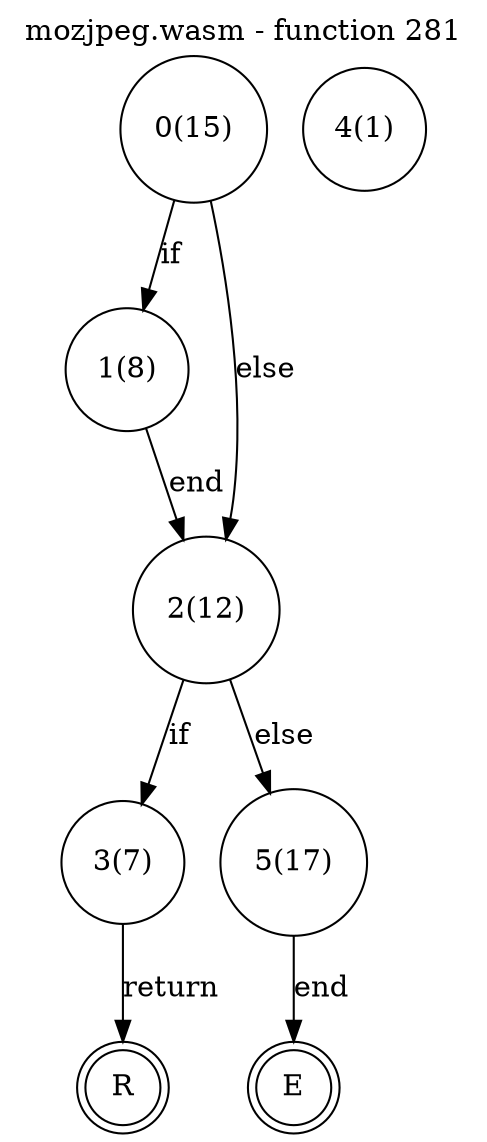 digraph finite_state_machine {
    label = "mozjpeg.wasm - function 281"
    labelloc =  t
    labelfontsize = 16
    labelfontcolor = black
    labelfontname = "Helvetica"
    node [shape = doublecircle]; E R ;
node [shape=circle, fontcolor=black, style="", label="0(15)"]0
node [shape=circle, fontcolor=black, style="", label="1(8)"]1
node [shape=circle, fontcolor=black, style="", label="2(12)"]2
node [shape=circle, fontcolor=black, style="", label="3(7)"]3
node [shape=circle, fontcolor=black, style="", label="4(1)"]4
node [shape=circle, fontcolor=black, style="", label="5(17)"]5
node [shape=circle, fontcolor=black, style="", label="E"]E
node [shape=circle, fontcolor=black, style="", label="R"]R
    0 -> 1[label="if"];
    0 -> 2[label="else"];
    1 -> 2[label="end"];
    2 -> 3[label="if"];
    2 -> 5[label="else"];
    3 -> R[label="return"];
    5 -> E[label="end"];
}
